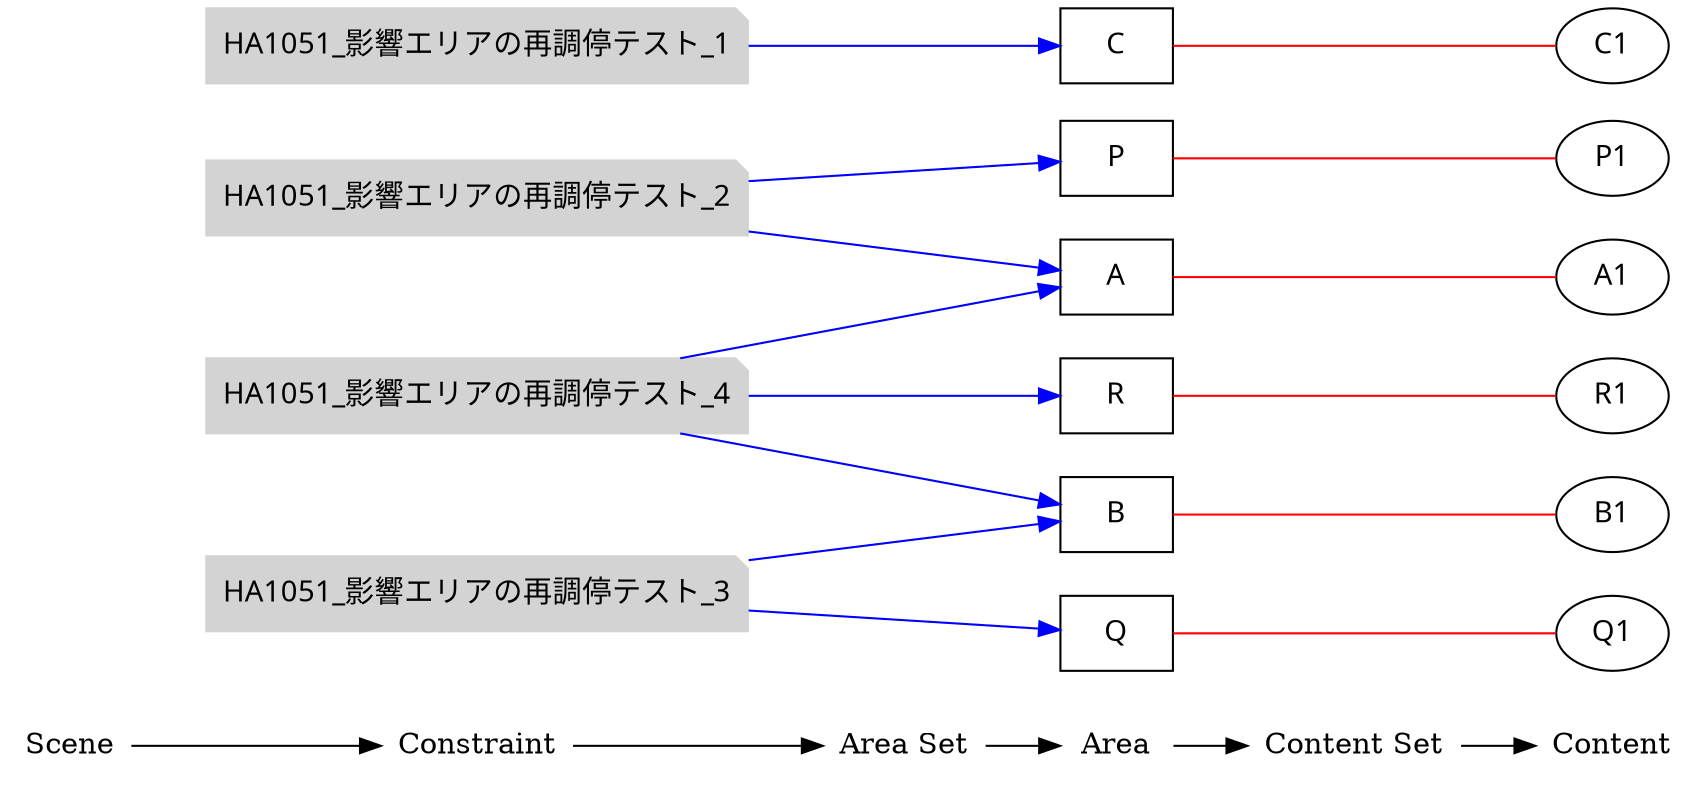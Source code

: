 digraph rule_objects_graph {
	rankdir = LR;
	charset="utf-8";
	clusterrank = global;
	
	node [shape = plaintext];
	Scene -> Constraint -> "Area Set" -> Area -> "Content Set" -> Content; 
	{ rank = same;
		node [shape = box];
		{
			Area;
			e1 [label="A", fontname="Meiryo UI"];
			e2 [label="B", fontname="Meiryo UI"];

			e3 [label="C", fontname="Meiryo UI"];
			e4 [label="P", fontname="Meiryo UI"];
			e5 [label="Q", fontname="Meiryo UI"];
			e6 [label="R", fontname="Meiryo UI"];
		}
	}
	
	{ rank = same;
		node [shape = ellipse];
		{
			Content;
			e7 [label="A1", fontname="Meiryo UI"];
			e8 [label="B1", fontname="Meiryo UI"];

			e9 [label="C1", fontname="Meiryo UI"];
			e10 [label="P1", fontname="Meiryo UI"];
			e11 [label="Q1", fontname="Meiryo UI"];
			e12 [label="R1", fontname="Meiryo UI"];

		}
	}
	
	{
		subgraph subareaset {
			"Area Set";
			node [shape = box, style = filled, color = lightpink];


		}
	}


	
	{
		subgraph subcontentset {
			"Content Set";
			node [shape = ellipse, style = filled, color = palegreen];


		}
	}



	e1 -> e7 [dir=none, color=red];
	e2 -> e8 [dir=none, color=red];
	

	

	e3 -> e9 [dir=none, color=red];
	e4 -> e10 [dir=none, color=red];
	e5 -> e11 [dir=none, color=red];
	e6 -> e12 [dir=none, color=red];
	

	

	subgraph scene { rank = same;
		node [shape = circle, style = filled, color = lightblue];
		{
			"Scene";

		}
	}

	{ rank = same;
		node [shape = note, style = filled, color = lightgrey];
		{
			"Constraint";
			e13 [label="HA1051_影響エリアの再調停テスト_1", fontname="Meiryo UI"];
			e14 [label="HA1051_影響エリアの再調停テスト_2", fontname="Meiryo UI"];
			e15 [label="HA1051_影響エリアの再調停テスト_3", fontname="Meiryo UI"];
			e16 [label="HA1051_影響エリアの再調停テスト_4", fontname="Meiryo UI"];
		}
	}
	
	{ rank = same;
		node [shape = note, style = filled, color = lavenderblush2];
		{
			"Constraint";
		}
	}

	{ rank = same;
		node [shape = note, style = filled, color = lightpink2];
		{
			"Constraint";
		}
	}

	e13 -> e3 [color=blue];
	e14 -> e4 [color=blue];
	e14 -> e1 [color=blue];
	e15 -> e2 [color=blue];
	e15 -> e5 [color=blue];
	e16 -> e2 [color=blue];
	e16 -> e6 [color=blue];
	e16 -> e1 [color=blue];
	

	

	
}

